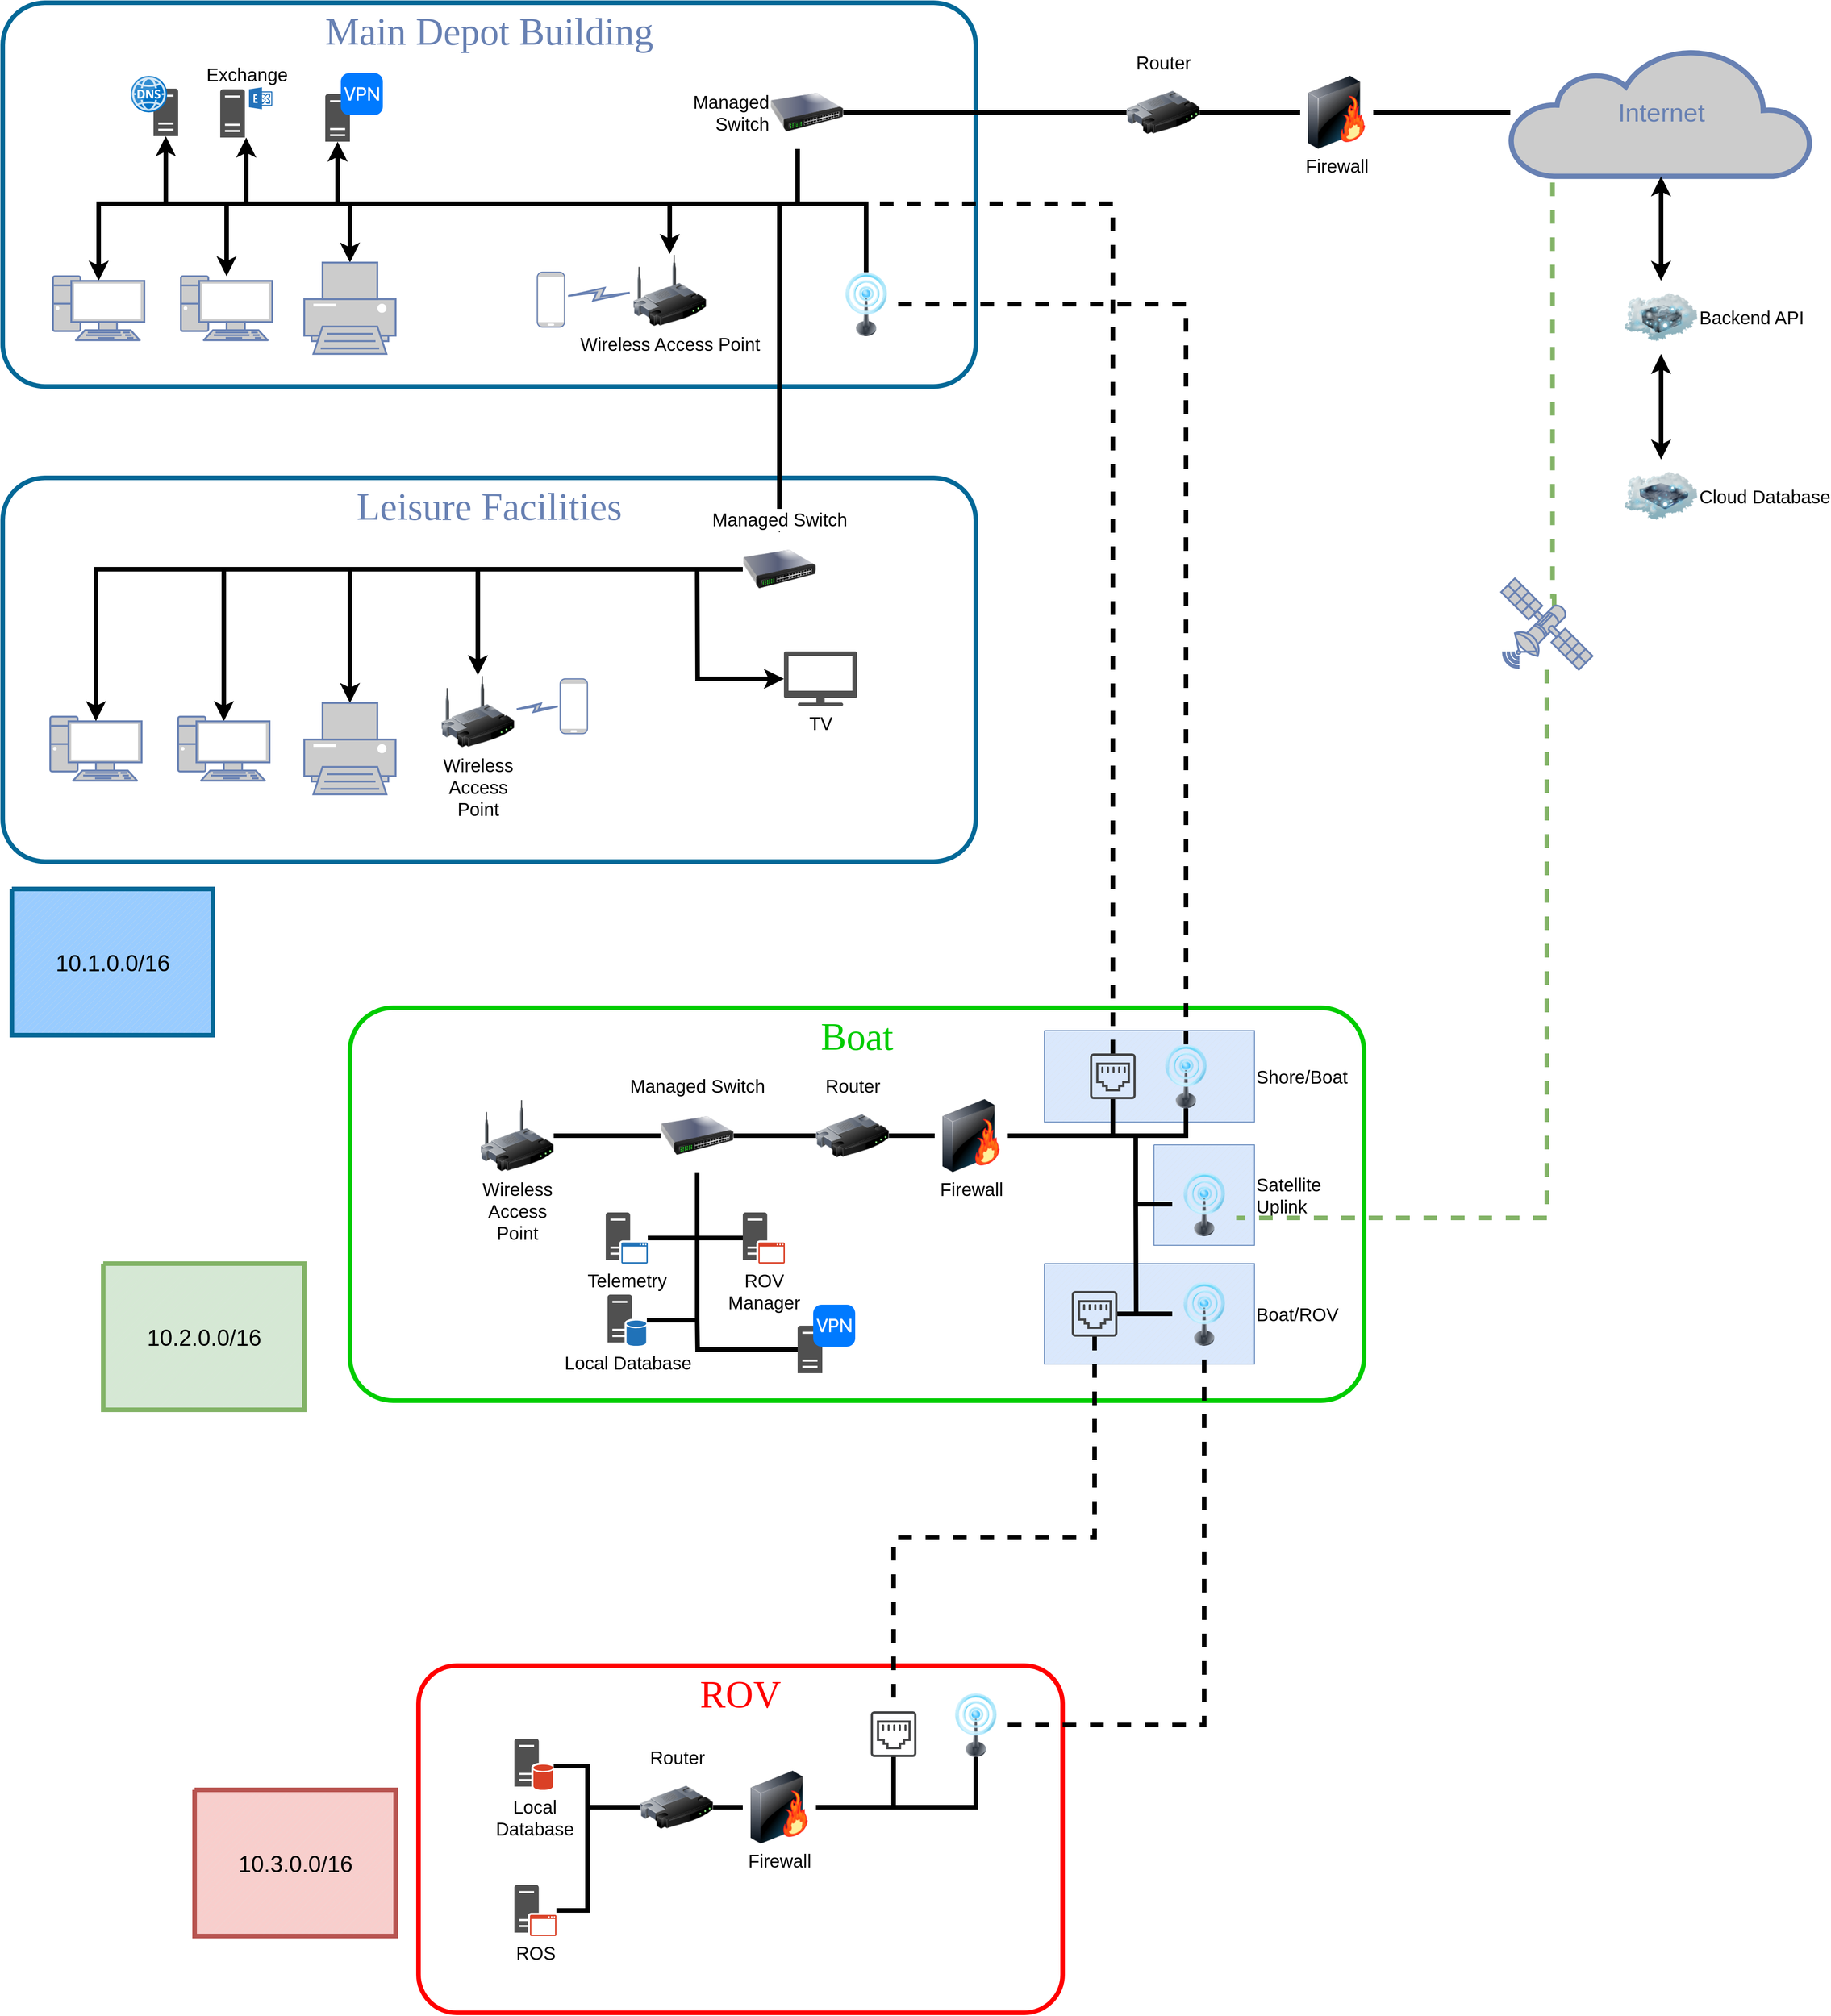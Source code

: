 <mxfile version="13.7.9" type="device"><diagram name="Page-1" id="bfe91b75-5d2c-26a0-9c1d-138518896778"><mxGraphModel dx="2526" dy="2168" grid="1" gridSize="10" guides="1" tooltips="1" connect="1" arrows="1" fold="1" page="1" pageScale="1" pageWidth="1100" pageHeight="850" background="#ffffff" math="0" shadow="0"><root><mxCell id="0"/><mxCell id="1" parent="0"/><mxCell id="fTc4LNqyEXs3I6kkygkH-61" value="&lt;div style=&quot;font-size: 20px;&quot;&gt;Satellite &lt;br style=&quot;font-size: 20px;&quot;&gt;&lt;/div&gt;&lt;div style=&quot;font-size: 20px;&quot;&gt;Uplink&lt;/div&gt;" style="verticalLabelPosition=middle;verticalAlign=middle;html=1;shape=mxgraph.basic.patternFillRect;fillStyle=diag;step=5;fillStrokeWidth=0.2;fillStrokeColor=#dddddd;labelBackgroundColor=none;fillColor=#dae8fc;strokeColor=#6c8ebf;labelPosition=right;align=left;fontSize=20;" parent="1" vertex="1"><mxGeometry x="1330" y="1400" width="110" height="110" as="geometry"/></mxCell><mxCell id="fTc4LNqyEXs3I6kkygkH-63" value="Boat/ROV" style="verticalLabelPosition=middle;verticalAlign=middle;html=1;shape=mxgraph.basic.patternFillRect;fillStyle=diag;step=5;fillStrokeWidth=0.2;fillStrokeColor=#dddddd;labelBackgroundColor=none;fillColor=#dae8fc;strokeColor=#6c8ebf;labelPosition=right;align=left;fontSize=20;" parent="1" vertex="1"><mxGeometry x="1210" y="1530" width="230" height="110" as="geometry"/></mxCell><mxCell id="fTc4LNqyEXs3I6kkygkH-59" value="Shore/Boat" style="verticalLabelPosition=middle;verticalAlign=middle;html=1;shape=mxgraph.basic.patternFillRect;fillStyle=diag;step=5;fillStrokeWidth=0.2;fillStrokeColor=#dddddd;fillColor=#dae8fc;strokeColor=#6c8ebf;labelPosition=right;align=left;fontSize=20;" parent="1" vertex="1"><mxGeometry x="1210" y="1275" width="230" height="100" as="geometry"/></mxCell><mxCell id="7c3789c024ecab99-82" value="Leisure Facilities" style="rounded=1;whiteSpace=wrap;html=1;shadow=0;comic=0;strokeColor=#036897;strokeWidth=5;fillColor=none;fontFamily=Verdana;fontSize=42;fontColor=#6881B3;align=center;arcSize=11;verticalAlign=top;" parent="1" vertex="1"><mxGeometry x="70" y="670" width="1065" height="420" as="geometry"/></mxCell><mxCell id="7c3789c024ecab99-81" value="Main Depot Building" style="rounded=1;whiteSpace=wrap;html=1;shadow=0;comic=0;strokeColor=#036897;strokeWidth=5;fillColor=none;fontFamily=Verdana;fontSize=42;fontColor=#6881B3;align=center;arcSize=11;verticalAlign=top;" parent="1" vertex="1"><mxGeometry x="70" y="150" width="1065" height="420" as="geometry"/></mxCell><mxCell id="7c3789c024ecab99-78" value="&lt;div style=&quot;font-size: 42px;&quot;&gt;Boat&lt;/div&gt;" style="rounded=1;whiteSpace=wrap;html=1;shadow=0;comic=0;strokeWidth=5;fillColor=none;fontFamily=Verdana;fontSize=42;align=center;arcSize=11;verticalAlign=top;strokeColor=#00CC00;fontColor=#00CC00;" parent="1" vertex="1"><mxGeometry x="450" y="1250" width="1110" height="430" as="geometry"/></mxCell><mxCell id="7c3789c024ecab99-52" style="edgeStyle=none;html=1;labelBackgroundColor=none;endArrow=none;endFill=0;strokeWidth=5;fontFamily=Verdana;fontSize=15;fontColor=#036897;entryX=0;entryY=0.5;entryDx=0;entryDy=0;exitX=1;exitY=0.5;exitDx=0;exitDy=0;" parent="1" source="8N6e3qmxS6AnXy7Mqe9B-5" target="8N6e3qmxS6AnXy7Mqe9B-2" edge="1"><mxGeometry relative="1" as="geometry"><mxPoint x="1480" y="271.41" as="targetPoint"/><mxPoint x="1390" y="270.94" as="sourcePoint"/></mxGeometry></mxCell><mxCell id="fTc4LNqyEXs3I6kkygkH-1" style="edgeStyle=orthogonalEdgeStyle;rounded=0;orthogonalLoop=1;jettySize=auto;html=1;exitX=0.5;exitY=0.07;exitDx=0;exitDy=0;exitPerimeter=0;startArrow=classic;startFill=1;endArrow=none;endFill=0;strokeWidth=5;" parent="1" source="7c3789c024ecab99-34" target="8N6e3qmxS6AnXy7Mqe9B-10" edge="1"><mxGeometry relative="1" as="geometry"><Array as="points"><mxPoint x="175" y="370"/><mxPoint x="940" y="370"/></Array></mxGeometry></mxCell><mxCell id="7c3789c024ecab99-34" value="" style="fontColor=#0066CC;verticalAlign=top;verticalLabelPosition=bottom;labelPosition=center;align=center;html=1;fillColor=#CCCCCC;strokeColor=#6881B3;gradientColor=none;gradientDirection=north;strokeWidth=2;shape=mxgraph.networks.pc;rounded=0;shadow=0;comic=0;" parent="1" vertex="1"><mxGeometry x="125.0" y="449.412" width="100" height="70" as="geometry"/></mxCell><mxCell id="fTc4LNqyEXs3I6kkygkH-2" style="edgeStyle=orthogonalEdgeStyle;rounded=0;orthogonalLoop=1;jettySize=auto;html=1;startArrow=classic;startFill=1;endArrow=none;endFill=0;strokeWidth=5;" parent="1" source="7c3789c024ecab99-35" edge="1"><mxGeometry relative="1" as="geometry"><mxPoint x="315" y="370" as="targetPoint"/></mxGeometry></mxCell><mxCell id="7c3789c024ecab99-35" value="" style="fontColor=#0066CC;verticalAlign=top;verticalLabelPosition=bottom;labelPosition=center;align=center;html=1;fillColor=#CCCCCC;strokeColor=#6881B3;gradientColor=none;gradientDirection=north;strokeWidth=2;shape=mxgraph.networks.pc;rounded=0;shadow=0;comic=0;" parent="1" vertex="1"><mxGeometry x="265.0" y="449.412" width="100" height="70" as="geometry"/></mxCell><mxCell id="fTc4LNqyEXs3I6kkygkH-3" style="edgeStyle=orthogonalEdgeStyle;rounded=0;orthogonalLoop=1;jettySize=auto;html=1;exitX=0.5;exitY=0;exitDx=0;exitDy=0;exitPerimeter=0;startArrow=classic;startFill=1;endArrow=none;endFill=0;strokeWidth=5;" parent="1" source="7c3789c024ecab99-43" edge="1"><mxGeometry relative="1" as="geometry"><mxPoint x="450" y="370" as="targetPoint"/></mxGeometry></mxCell><mxCell id="7c3789c024ecab99-43" value="" style="fontColor=#0066CC;verticalAlign=top;verticalLabelPosition=bottom;labelPosition=center;align=center;html=1;fillColor=#CCCCCC;strokeColor=#6881B3;gradientColor=none;gradientDirection=north;strokeWidth=2;shape=mxgraph.networks.printer;rounded=0;shadow=0;comic=0;" parent="1" vertex="1"><mxGeometry x="400.0" y="434.412" width="100" height="100" as="geometry"/></mxCell><mxCell id="7c3789c024ecab99-46" value="" style="fontColor=#0066CC;verticalAlign=top;verticalLabelPosition=bottom;labelPosition=center;align=center;html=1;fillColor=#CCCCCC;strokeColor=#6881B3;gradientColor=none;gradientDirection=north;strokeWidth=2;shape=mxgraph.networks.mobile;rounded=0;shadow=0;comic=0;" parent="1" vertex="1"><mxGeometry x="655" y="445" width="30" height="60" as="geometry"/></mxCell><mxCell id="fTc4LNqyEXs3I6kkygkH-81" value="" style="edgeStyle=orthogonalEdgeStyle;rounded=0;orthogonalLoop=1;jettySize=auto;html=1;startArrow=none;startFill=0;endArrow=none;endFill=0;strokeWidth=5;fontSize=20;fontColor=#00CC00;" parent="1" source="7c3789c024ecab99-53" edge="1"><mxGeometry relative="1" as="geometry"><mxPoint x="1640" y="270" as="targetPoint"/></mxGeometry></mxCell><mxCell id="7c3789c024ecab99-53" value="Internet" style="html=1;fillColor=#CCCCCC;strokeColor=#6881B3;gradientColor=none;gradientDirection=north;strokeWidth=2;shape=mxgraph.networks.cloud;fontColor=#6881B3;rounded=0;shadow=0;comic=0;align=center;fontSize=28;" parent="1" vertex="1"><mxGeometry x="1720" y="200.0" width="330" height="140" as="geometry"/></mxCell><mxCell id="7c3789c024ecab99-56" style="edgeStyle=none;html=1;labelBackgroundColor=none;endArrow=none;endFill=0;strokeWidth=5;fontFamily=Verdana;fontSize=28;fontColor=#6881B3;exitX=1;exitY=0.5;exitDx=0;exitDy=0;" parent="1" source="8N6e3qmxS6AnXy7Mqe9B-2" target="7c3789c024ecab99-53" edge="1"><mxGeometry relative="1" as="geometry"><mxPoint x="1580" y="271.41" as="sourcePoint"/></mxGeometry></mxCell><mxCell id="7c3789c024ecab99-61" value="" style="fontColor=#0066CC;verticalAlign=top;verticalLabelPosition=bottom;labelPosition=center;align=center;html=1;fillColor=#CCCCCC;strokeColor=#6881B3;gradientColor=none;gradientDirection=north;strokeWidth=2;shape=mxgraph.networks.pc;rounded=0;shadow=0;comic=0;" parent="1" vertex="1"><mxGeometry x="122.0" y="931.412" width="100" height="70" as="geometry"/></mxCell><mxCell id="fTc4LNqyEXs3I6kkygkH-11" style="edgeStyle=orthogonalEdgeStyle;rounded=0;orthogonalLoop=1;jettySize=auto;html=1;exitX=0.5;exitY=0.07;exitDx=0;exitDy=0;exitPerimeter=0;startArrow=classic;startFill=1;endArrow=none;endFill=0;strokeWidth=5;" parent="1" source="7c3789c024ecab99-62" edge="1"><mxGeometry relative="1" as="geometry"><mxPoint x="312" y="770" as="targetPoint"/></mxGeometry></mxCell><mxCell id="7c3789c024ecab99-62" value="" style="fontColor=#0066CC;verticalAlign=top;verticalLabelPosition=bottom;labelPosition=center;align=center;html=1;fillColor=#CCCCCC;strokeColor=#6881B3;gradientColor=none;gradientDirection=north;strokeWidth=2;shape=mxgraph.networks.pc;rounded=0;shadow=0;comic=0;" parent="1" vertex="1"><mxGeometry x="262.0" y="931.412" width="100" height="70" as="geometry"/></mxCell><mxCell id="fTc4LNqyEXs3I6kkygkH-12" style="edgeStyle=orthogonalEdgeStyle;rounded=0;orthogonalLoop=1;jettySize=auto;html=1;exitX=0.5;exitY=0;exitDx=0;exitDy=0;exitPerimeter=0;startArrow=classic;startFill=1;endArrow=none;endFill=0;strokeWidth=5;" parent="1" source="7c3789c024ecab99-66" edge="1"><mxGeometry relative="1" as="geometry"><mxPoint x="450" y="770" as="targetPoint"/></mxGeometry></mxCell><mxCell id="7c3789c024ecab99-66" value="" style="fontColor=#0066CC;verticalAlign=top;verticalLabelPosition=bottom;labelPosition=center;align=center;html=1;fillColor=#CCCCCC;strokeColor=#6881B3;gradientColor=none;gradientDirection=north;strokeWidth=2;shape=mxgraph.networks.printer;rounded=0;shadow=0;comic=0;" parent="1" vertex="1"><mxGeometry x="400.0" y="916.412" width="100" height="100" as="geometry"/></mxCell><mxCell id="7c3789c024ecab99-74" value="" style="fontColor=#0066CC;verticalAlign=top;verticalLabelPosition=bottom;labelPosition=center;align=center;html=1;fillColor=#CCCCCC;strokeColor=#6881B3;gradientColor=none;gradientDirection=north;strokeWidth=2;shape=mxgraph.networks.mobile;rounded=0;shadow=0;comic=0;" parent="1" vertex="1"><mxGeometry x="680" y="890" width="30" height="60" as="geometry"/></mxCell><mxCell id="8N6e3qmxS6AnXy7Mqe9B-1" value="ROV" style="rounded=1;whiteSpace=wrap;html=1;shadow=0;comic=0;strokeWidth=5;fontFamily=Verdana;fontSize=42;align=center;arcSize=11;verticalAlign=top;fillColor=none;strokeColor=#FF0000;fontColor=#FF0000;" parent="1" vertex="1"><mxGeometry x="525" y="1970" width="705" height="380" as="geometry"/></mxCell><mxCell id="8N6e3qmxS6AnXy7Mqe9B-2" value="Firewall" style="image;html=1;image=img/lib/clip_art/networking/Firewall-page1_128x128.png;rounded=0;shadow=0;comic=0;strokeColor=#6881B3;strokeWidth=2;fillColor=#CCCCCC;fontSize=20;" parent="1" vertex="1"><mxGeometry x="1490" y="230" width="80" height="80" as="geometry"/></mxCell><mxCell id="8N6e3qmxS6AnXy7Mqe9B-5" value="Router" style="image;html=1;image=img/lib/clip_art/networking/Router_128x128.png;rounded=0;shadow=0;comic=0;strokeColor=#6881B3;strokeWidth=2;fillColor=#CCCCCC;labelPosition=center;verticalLabelPosition=top;align=center;verticalAlign=bottom;fontSize=20;" parent="1" vertex="1"><mxGeometry x="1300" y="230" width="80" height="80" as="geometry"/></mxCell><mxCell id="8N6e3qmxS6AnXy7Mqe9B-9" style="edgeStyle=orthogonalEdgeStyle;rounded=0;orthogonalLoop=1;jettySize=auto;html=1;entryX=0.5;entryY=1;entryDx=0;entryDy=0;fontColor=#0066CC;startArrow=classic;startFill=1;strokeWidth=5;" parent="1" source="8N6e3qmxS6AnXy7Mqe9B-6" target="8N6e3qmxS6AnXy7Mqe9B-7" edge="1"><mxGeometry relative="1" as="geometry"/></mxCell><mxCell id="8N6e3qmxS6AnXy7Mqe9B-6" value="Cloud Database" style="image;html=1;image=img/lib/clip_art/networking/Cloud_Storage_128x128.png;rounded=0;shadow=0;comic=0;strokeColor=#6881B3;strokeWidth=2;fillColor=#CCCCCC;labelPosition=right;verticalLabelPosition=middle;align=left;verticalAlign=middle;fontSize=20;" parent="1" vertex="1"><mxGeometry x="1845" y="650" width="80" height="80" as="geometry"/></mxCell><mxCell id="8N6e3qmxS6AnXy7Mqe9B-8" style="edgeStyle=orthogonalEdgeStyle;rounded=0;orthogonalLoop=1;jettySize=auto;html=1;entryX=0.5;entryY=1;entryDx=0;entryDy=0;entryPerimeter=0;fontColor=#0066CC;startArrow=classic;startFill=1;strokeWidth=5;" parent="1" source="8N6e3qmxS6AnXy7Mqe9B-7" target="7c3789c024ecab99-53" edge="1"><mxGeometry relative="1" as="geometry"/></mxCell><mxCell id="8N6e3qmxS6AnXy7Mqe9B-7" value="Backend API" style="image;html=1;image=img/lib/clip_art/networking/Cloud_Server_128x128.png;rounded=0;shadow=0;comic=0;strokeColor=#6881B3;strokeWidth=2;fillColor=#CCCCCC;labelPosition=right;verticalLabelPosition=middle;align=left;verticalAlign=middle;fontSize=20;" parent="1" vertex="1"><mxGeometry x="1845" y="454.41" width="80" height="80" as="geometry"/></mxCell><mxCell id="8N6e3qmxS6AnXy7Mqe9B-11" style="edgeStyle=orthogonalEdgeStyle;rounded=0;orthogonalLoop=1;jettySize=auto;html=1;exitX=1;exitY=0.5;exitDx=0;exitDy=0;entryX=0;entryY=0.5;entryDx=0;entryDy=0;fontColor=#0066CC;endArrow=none;endFill=0;strokeWidth=5;" parent="1" source="8N6e3qmxS6AnXy7Mqe9B-10" target="8N6e3qmxS6AnXy7Mqe9B-5" edge="1"><mxGeometry relative="1" as="geometry"/></mxCell><mxCell id="8N6e3qmxS6AnXy7Mqe9B-10" value="&lt;div&gt;Managed &lt;br&gt;&lt;/div&gt;&lt;div&gt;Switch&lt;/div&gt;" style="image;html=1;image=img/lib/clip_art/networking/Switch_128x128.png;rounded=0;shadow=0;comic=0;strokeColor=#6881B3;strokeWidth=2;fillColor=#CCCCCC;labelPosition=left;verticalLabelPosition=middle;align=right;verticalAlign=middle;fontSize=20;" parent="1" vertex="1"><mxGeometry x="910" y="230" width="80" height="80" as="geometry"/></mxCell><mxCell id="fTc4LNqyEXs3I6kkygkH-6" style="edgeStyle=orthogonalEdgeStyle;rounded=0;orthogonalLoop=1;jettySize=auto;html=1;exitX=0.5;exitY=0;exitDx=0;exitDy=0;startArrow=classic;startFill=1;endArrow=none;endFill=0;strokeWidth=5;" parent="1" source="fTc4LNqyEXs3I6kkygkH-5" edge="1"><mxGeometry relative="1" as="geometry"><mxPoint x="570" y="370" as="targetPoint"/><Array as="points"><mxPoint x="800" y="370"/></Array></mxGeometry></mxCell><mxCell id="fTc4LNqyEXs3I6kkygkH-5" value="Wireless Access Point" style="image;html=1;image=img/lib/clip_art/networking/Wireless_Router_128x128.png;fontSize=20;" parent="1" vertex="1"><mxGeometry x="760" y="425" width="80" height="80" as="geometry"/></mxCell><mxCell id="fTc4LNqyEXs3I6kkygkH-8" style="edgeStyle=orthogonalEdgeStyle;rounded=0;orthogonalLoop=1;jettySize=auto;html=1;exitX=0.5;exitY=0;exitDx=0;exitDy=0;startArrow=classic;startFill=1;endArrow=none;endFill=0;strokeWidth=5;" parent="1" source="fTc4LNqyEXs3I6kkygkH-7" edge="1"><mxGeometry relative="1" as="geometry"><mxPoint x="800" y="370" as="targetPoint"/><Array as="points"><mxPoint x="920" y="370"/></Array></mxGeometry></mxCell><mxCell id="fTc4LNqyEXs3I6kkygkH-10" style="edgeStyle=orthogonalEdgeStyle;rounded=0;orthogonalLoop=1;jettySize=auto;html=1;exitX=0;exitY=0.5;exitDx=0;exitDy=0;entryX=0.5;entryY=0.07;entryDx=0;entryDy=0;entryPerimeter=0;startArrow=none;startFill=0;endArrow=classic;endFill=1;strokeWidth=5;" parent="1" source="fTc4LNqyEXs3I6kkygkH-7" target="7c3789c024ecab99-61" edge="1"><mxGeometry relative="1" as="geometry"/></mxCell><mxCell id="fTc4LNqyEXs3I6kkygkH-7" value="Managed Switch" style="image;html=1;image=img/lib/clip_art/networking/Switch_128x128.png;rounded=0;shadow=0;comic=0;strokeColor=#6881B3;strokeWidth=2;fillColor=#CCCCCC;labelPosition=center;verticalLabelPosition=top;align=center;verticalAlign=bottom;fontSize=20;" parent="1" vertex="1"><mxGeometry x="880" y="730" width="80" height="80" as="geometry"/></mxCell><mxCell id="fTc4LNqyEXs3I6kkygkH-13" style="edgeStyle=orthogonalEdgeStyle;rounded=0;orthogonalLoop=1;jettySize=auto;html=1;exitX=0.5;exitY=0;exitDx=0;exitDy=0;startArrow=classic;startFill=1;endArrow=none;endFill=0;strokeWidth=5;" parent="1" source="fTc4LNqyEXs3I6kkygkH-9" edge="1"><mxGeometry relative="1" as="geometry"><mxPoint x="590" y="770" as="targetPoint"/></mxGeometry></mxCell><mxCell id="fTc4LNqyEXs3I6kkygkH-9" value="&lt;div&gt;Wireless &lt;br&gt;&lt;/div&gt;&lt;div&gt;Access &lt;br&gt;&lt;/div&gt;&lt;div&gt;Point&lt;/div&gt;" style="image;html=1;image=img/lib/clip_art/networking/Wireless_Router_128x128.png;fontSize=20;" parent="1" vertex="1"><mxGeometry x="550" y="886" width="80" height="80" as="geometry"/></mxCell><mxCell id="fTc4LNqyEXs3I6kkygkH-15" style="edgeStyle=orthogonalEdgeStyle;rounded=0;orthogonalLoop=1;jettySize=auto;html=1;startArrow=classic;startFill=1;endArrow=none;endFill=0;strokeWidth=5;" parent="1" source="fTc4LNqyEXs3I6kkygkH-14" edge="1"><mxGeometry relative="1" as="geometry"><mxPoint x="830" y="770" as="targetPoint"/></mxGeometry></mxCell><mxCell id="fTc4LNqyEXs3I6kkygkH-14" value="&lt;font style=&quot;font-size: 20px&quot;&gt;TV&lt;/font&gt;" style="pointerEvents=1;shadow=0;dashed=0;html=1;strokeColor=none;fillColor=#505050;labelPosition=center;verticalLabelPosition=bottom;verticalAlign=top;outlineConnect=0;align=center;shape=mxgraph.office.devices.tv;" parent="1" vertex="1"><mxGeometry x="925" y="860" width="80" height="60" as="geometry"/></mxCell><mxCell id="fTc4LNqyEXs3I6kkygkH-17" value="" style="html=1;fillColor=#CCCCCC;strokeColor=#6881B3;gradientColor=none;gradientDirection=north;strokeWidth=2;shape=mxgraph.networks.comm_link_edge;html=1;labelBackgroundColor=none;endArrow=none;endFill=0;fontFamily=Verdana;fontSize=20;exitX=0;exitY=0.5;exitDx=0;exitDy=0;exitPerimeter=0;" parent="1" source="7c3789c024ecab99-74" target="fTc4LNqyEXs3I6kkygkH-9" edge="1"><mxGeometry width="100" height="100" relative="1" as="geometry"><mxPoint x="930" y="1136.41" as="sourcePoint"/><mxPoint x="630" y="1070.41" as="targetPoint"/></mxGeometry></mxCell><mxCell id="fTc4LNqyEXs3I6kkygkH-18" value="" style="html=1;fillColor=#CCCCCC;strokeColor=#6881B3;gradientColor=none;gradientDirection=north;strokeWidth=2;shape=mxgraph.networks.comm_link_edge;html=1;labelBackgroundColor=none;endArrow=none;endFill=0;fontFamily=Verdana;fontSize=20;entryX=1;entryY=0.436;entryDx=0;entryDy=0;entryPerimeter=0;" parent="1" source="fTc4LNqyEXs3I6kkygkH-5" target="7c3789c024ecab99-46" edge="1"><mxGeometry width="100" height="100" relative="1" as="geometry"><mxPoint x="735" y="449.41" as="sourcePoint"/><mxPoint x="685" y="482.743" as="targetPoint"/></mxGeometry></mxCell><mxCell id="fTc4LNqyEXs3I6kkygkH-23" style="edgeStyle=orthogonalEdgeStyle;rounded=0;orthogonalLoop=1;jettySize=auto;html=1;startArrow=classic;startFill=1;endArrow=none;endFill=0;strokeWidth=5;" parent="1" source="fTc4LNqyEXs3I6kkygkH-21" edge="1"><mxGeometry relative="1" as="geometry"><mxPoint x="336.5" y="370" as="targetPoint"/></mxGeometry></mxCell><mxCell id="fTc4LNqyEXs3I6kkygkH-21" value="Exchange" style="pointerEvents=1;shadow=0;dashed=0;html=1;strokeColor=none;fillColor=#505050;labelPosition=center;verticalLabelPosition=top;verticalAlign=bottom;outlineConnect=0;align=center;shape=mxgraph.office.servers.exchange_server;fontSize=20;" parent="1" vertex="1"><mxGeometry x="308" y="242.5" width="57" height="55" as="geometry"/></mxCell><mxCell id="fTc4LNqyEXs3I6kkygkH-25" style="edgeStyle=orthogonalEdgeStyle;rounded=0;orthogonalLoop=1;jettySize=auto;html=1;startArrow=classic;startFill=1;endArrow=none;endFill=0;strokeWidth=5;" parent="1" source="fTc4LNqyEXs3I6kkygkH-24" edge="1"><mxGeometry relative="1" as="geometry"><mxPoint x="248.5" y="370" as="targetPoint"/></mxGeometry></mxCell><mxCell id="fTc4LNqyEXs3I6kkygkH-26" style="edgeStyle=none;html=1;labelBackgroundColor=none;endArrow=none;endFill=0;strokeWidth=5;fontFamily=Verdana;fontSize=15;fontColor=#036897;entryX=0;entryY=0.5;entryDx=0;entryDy=0;exitX=1;exitY=0.5;exitDx=0;exitDy=0;" parent="1" source="fTc4LNqyEXs3I6kkygkH-28" target="fTc4LNqyEXs3I6kkygkH-27" edge="1"><mxGeometry relative="1" as="geometry"><mxPoint x="1060" y="1391.41" as="targetPoint"/><mxPoint x="970" y="1390.94" as="sourcePoint"/></mxGeometry></mxCell><mxCell id="fTc4LNqyEXs3I6kkygkH-31" style="edgeStyle=orthogonalEdgeStyle;rounded=0;orthogonalLoop=1;jettySize=auto;html=1;startArrow=none;startFill=0;endArrow=none;endFill=0;strokeWidth=5;" parent="1" source="fTc4LNqyEXs3I6kkygkH-27" target="fTc4LNqyEXs3I6kkygkH-29" edge="1"><mxGeometry relative="1" as="geometry"><Array as="points"><mxPoint x="1285" y="1390"/></Array></mxGeometry></mxCell><mxCell id="fTc4LNqyEXs3I6kkygkH-27" value="Firewall" style="image;html=1;image=img/lib/clip_art/networking/Firewall-page1_128x128.png;rounded=0;shadow=0;comic=0;strokeColor=#6881B3;strokeWidth=2;fillColor=#CCCCCC;fontSize=20;" parent="1" vertex="1"><mxGeometry x="1090" y="1350" width="80" height="80" as="geometry"/></mxCell><mxCell id="fTc4LNqyEXs3I6kkygkH-28" value="Router" style="image;html=1;image=img/lib/clip_art/networking/Router_128x128.png;rounded=0;shadow=0;comic=0;strokeColor=#6881B3;strokeWidth=2;fillColor=#CCCCCC;labelPosition=center;verticalLabelPosition=top;align=center;verticalAlign=bottom;fontSize=20;" parent="1" vertex="1"><mxGeometry x="960" y="1350" width="80" height="80" as="geometry"/></mxCell><mxCell id="fTc4LNqyEXs3I6kkygkH-33" style="edgeStyle=orthogonalEdgeStyle;rounded=0;orthogonalLoop=1;jettySize=auto;html=1;startArrow=none;startFill=0;endArrow=none;endFill=0;strokeWidth=5;dashed=1;" parent="1" source="fTc4LNqyEXs3I6kkygkH-29" edge="1"><mxGeometry relative="1" as="geometry"><mxPoint x="920" y="370" as="targetPoint"/><Array as="points"><mxPoint x="1285" y="370"/></Array></mxGeometry></mxCell><mxCell id="fTc4LNqyEXs3I6kkygkH-32" style="edgeStyle=orthogonalEdgeStyle;rounded=0;orthogonalLoop=1;jettySize=auto;html=1;exitX=0.5;exitY=1;exitDx=0;exitDy=0;startArrow=none;startFill=0;endArrow=none;endFill=0;strokeWidth=5;" parent="1" source="fTc4LNqyEXs3I6kkygkH-30" edge="1"><mxGeometry relative="1" as="geometry"><mxPoint x="1200" y="1390" as="targetPoint"/><Array as="points"><mxPoint x="1365" y="1390"/></Array></mxGeometry></mxCell><mxCell id="fTc4LNqyEXs3I6kkygkH-30" value="" style="image;html=1;image=img/lib/clip_art/telecommunication/Signal_tower_on_128x128.png" parent="1" vertex="1"><mxGeometry x="1330" y="1290" width="70" height="70" as="geometry"/></mxCell><mxCell id="fTc4LNqyEXs3I6kkygkH-35" style="edgeStyle=orthogonalEdgeStyle;rounded=0;orthogonalLoop=1;jettySize=auto;html=1;startArrow=none;startFill=0;endArrow=none;endFill=0;strokeWidth=5;" parent="1" source="fTc4LNqyEXs3I6kkygkH-34" edge="1"><mxGeometry relative="1" as="geometry"><mxPoint x="920" y="370" as="targetPoint"/><Array as="points"><mxPoint x="1015" y="370"/></Array></mxGeometry></mxCell><mxCell id="fTc4LNqyEXs3I6kkygkH-56" style="edgeStyle=orthogonalEdgeStyle;rounded=0;orthogonalLoop=1;jettySize=auto;html=1;exitX=1;exitY=0.5;exitDx=0;exitDy=0;entryX=0.5;entryY=0;entryDx=0;entryDy=0;dashed=1;startArrow=none;startFill=0;endArrow=none;endFill=0;strokeWidth=5;" parent="1" source="fTc4LNqyEXs3I6kkygkH-34" target="fTc4LNqyEXs3I6kkygkH-30" edge="1"><mxGeometry relative="1" as="geometry"/></mxCell><mxCell id="fTc4LNqyEXs3I6kkygkH-34" value="" style="image;html=1;image=img/lib/clip_art/telecommunication/Signal_tower_on_128x128.png" parent="1" vertex="1"><mxGeometry x="980" y="445" width="70" height="70" as="geometry"/></mxCell><mxCell id="fTc4LNqyEXs3I6kkygkH-38" style="edgeStyle=orthogonalEdgeStyle;rounded=0;orthogonalLoop=1;jettySize=auto;html=1;exitX=0.58;exitY=0.3;exitDx=0;exitDy=0;exitPerimeter=0;entryX=0.14;entryY=1;entryDx=0;entryDy=0;entryPerimeter=0;startArrow=none;startFill=0;endArrow=none;endFill=0;strokeWidth=5;dashed=1;fillColor=#d5e8d4;strokeColor=#82b366;" parent="1" source="fTc4LNqyEXs3I6kkygkH-36" target="7c3789c024ecab99-53" edge="1"><mxGeometry relative="1" as="geometry"><Array as="points"><mxPoint x="1766" y="800"/></Array></mxGeometry></mxCell><mxCell id="fTc4LNqyEXs3I6kkygkH-39" style="edgeStyle=orthogonalEdgeStyle;rounded=0;orthogonalLoop=1;jettySize=auto;html=1;startArrow=none;startFill=0;endArrow=none;endFill=0;strokeWidth=5;dashed=1;fillColor=#d5e8d4;strokeColor=#82b366;" parent="1" source="fTc4LNqyEXs3I6kkygkH-36" target="fTc4LNqyEXs3I6kkygkH-54" edge="1"><mxGeometry relative="1" as="geometry"><Array as="points"><mxPoint x="1760" y="1480"/></Array></mxGeometry></mxCell><mxCell id="fTc4LNqyEXs3I6kkygkH-36" value="" style="fontColor=#0066CC;verticalAlign=top;verticalLabelPosition=bottom;labelPosition=center;align=center;html=1;outlineConnect=0;fillColor=#CCCCCC;strokeColor=#6881B3;gradientColor=none;gradientDirection=north;strokeWidth=2;shape=mxgraph.networks.satellite;" parent="1" vertex="1"><mxGeometry x="1710" y="780" width="100" height="100" as="geometry"/></mxCell><mxCell id="fTc4LNqyEXs3I6kkygkH-46" style="edgeStyle=orthogonalEdgeStyle;rounded=0;orthogonalLoop=1;jettySize=auto;html=1;entryX=0;entryY=0.5;entryDx=0;entryDy=0;startArrow=none;startFill=0;endArrow=none;endFill=0;strokeWidth=5;" parent="1" source="fTc4LNqyEXs3I6kkygkH-41" target="fTc4LNqyEXs3I6kkygkH-42" edge="1"><mxGeometry relative="1" as="geometry"/></mxCell><mxCell id="fTc4LNqyEXs3I6kkygkH-50" style="edgeStyle=orthogonalEdgeStyle;rounded=0;orthogonalLoop=1;jettySize=auto;html=1;exitX=0;exitY=0.5;exitDx=0;exitDy=0;startArrow=none;startFill=0;endArrow=none;endFill=0;strokeWidth=5;" parent="1" source="fTc4LNqyEXs3I6kkygkH-41" target="fTc4LNqyEXs3I6kkygkH-43" edge="1"><mxGeometry relative="1" as="geometry"><Array as="points"><mxPoint x="710" y="2125"/><mxPoint x="710" y="2238"/></Array></mxGeometry></mxCell><mxCell id="fTc4LNqyEXs3I6kkygkH-41" value="Router" style="image;html=1;image=img/lib/clip_art/networking/Router_128x128.png;rounded=0;shadow=0;comic=0;strokeColor=#6881B3;strokeWidth=2;fillColor=#CCCCCC;labelPosition=center;verticalLabelPosition=top;align=center;verticalAlign=bottom;fontSize=20;" parent="1" vertex="1"><mxGeometry x="767.5" y="2085" width="80" height="80" as="geometry"/></mxCell><mxCell id="fTc4LNqyEXs3I6kkygkH-47" style="edgeStyle=orthogonalEdgeStyle;rounded=0;orthogonalLoop=1;jettySize=auto;html=1;exitX=1;exitY=0.5;exitDx=0;exitDy=0;startArrow=none;startFill=0;endArrow=none;endFill=0;strokeWidth=5;" parent="1" source="fTc4LNqyEXs3I6kkygkH-42" target="fTc4LNqyEXs3I6kkygkH-44" edge="1"><mxGeometry relative="1" as="geometry"/></mxCell><mxCell id="fTc4LNqyEXs3I6kkygkH-42" value="Firewall" style="image;html=1;image=img/lib/clip_art/networking/Firewall-page1_128x128.png;rounded=0;shadow=0;comic=0;strokeColor=#6881B3;strokeWidth=2;fillColor=#CCCCCC;fontSize=20;" parent="1" vertex="1"><mxGeometry x="880" y="2085" width="80" height="80" as="geometry"/></mxCell><mxCell id="fTc4LNqyEXs3I6kkygkH-43" value="ROS" style="pointerEvents=1;shadow=0;dashed=0;html=1;strokeColor=none;fillColor=#505050;labelPosition=center;verticalLabelPosition=bottom;verticalAlign=top;outlineConnect=0;align=center;shape=mxgraph.office.servers.application_server_orange;fontSize=20;" parent="1" vertex="1"><mxGeometry x="630" y="2210" width="46" height="56" as="geometry"/></mxCell><mxCell id="fTc4LNqyEXs3I6kkygkH-44" value="" style="pointerEvents=1;shadow=0;dashed=0;html=1;strokeColor=none;fillColor=#434445;aspect=fixed;labelPosition=center;verticalLabelPosition=bottom;verticalAlign=top;align=center;outlineConnect=0;shape=mxgraph.vvd.ethernet_port;" parent="1" vertex="1"><mxGeometry x="1020" y="2020" width="50" height="50" as="geometry"/></mxCell><mxCell id="fTc4LNqyEXs3I6kkygkH-49" style="edgeStyle=orthogonalEdgeStyle;rounded=0;orthogonalLoop=1;jettySize=auto;html=1;exitX=0.5;exitY=1;exitDx=0;exitDy=0;startArrow=none;startFill=0;endArrow=none;endFill=0;strokeWidth=5;" parent="1" source="fTc4LNqyEXs3I6kkygkH-45" target="fTc4LNqyEXs3I6kkygkH-42" edge="1"><mxGeometry relative="1" as="geometry"><Array as="points"><mxPoint x="1135" y="2125"/></Array></mxGeometry></mxCell><mxCell id="fTc4LNqyEXs3I6kkygkH-67" style="edgeStyle=orthogonalEdgeStyle;rounded=0;orthogonalLoop=1;jettySize=auto;html=1;entryX=0.5;entryY=1;entryDx=0;entryDy=0;startArrow=none;startFill=0;endArrow=none;endFill=0;strokeWidth=5;fontColor=#FFFFFF;dashed=1;" parent="1" source="fTc4LNqyEXs3I6kkygkH-45" target="fTc4LNqyEXs3I6kkygkH-55" edge="1"><mxGeometry relative="1" as="geometry"/></mxCell><mxCell id="fTc4LNqyEXs3I6kkygkH-45" value="" style="image;html=1;image=img/lib/clip_art/telecommunication/Signal_tower_on_128x128.png" parent="1" vertex="1"><mxGeometry x="1100" y="2000" width="70" height="70" as="geometry"/></mxCell><mxCell id="fTc4LNqyEXs3I6kkygkH-29" value="" style="pointerEvents=1;shadow=0;dashed=0;html=1;strokeColor=none;fillColor=#434445;aspect=fixed;labelPosition=center;verticalLabelPosition=bottom;verticalAlign=top;align=center;outlineConnect=0;shape=mxgraph.vvd.ethernet_port;" parent="1" vertex="1"><mxGeometry x="1260" y="1300" width="50" height="50" as="geometry"/></mxCell><mxCell id="fTc4LNqyEXs3I6kkygkH-57" style="edgeStyle=orthogonalEdgeStyle;rounded=0;orthogonalLoop=1;jettySize=auto;html=1;startArrow=none;startFill=0;endArrow=none;endFill=0;strokeWidth=5;" parent="1" source="fTc4LNqyEXs3I6kkygkH-54" edge="1"><mxGeometry relative="1" as="geometry"><mxPoint x="1170" y="1390" as="targetPoint"/><Array as="points"><mxPoint x="1310" y="1465"/><mxPoint x="1310" y="1390"/></Array></mxGeometry></mxCell><mxCell id="fTc4LNqyEXs3I6kkygkH-54" value="" style="image;html=1;image=img/lib/clip_art/telecommunication/Signal_tower_on_128x128.png" parent="1" vertex="1"><mxGeometry x="1350" y="1430" width="70" height="70" as="geometry"/></mxCell><mxCell id="fTc4LNqyEXs3I6kkygkH-58" style="edgeStyle=orthogonalEdgeStyle;rounded=0;orthogonalLoop=1;jettySize=auto;html=1;startArrow=none;startFill=0;endArrow=none;endFill=0;strokeWidth=5;" parent="1" source="fTc4LNqyEXs3I6kkygkH-55" edge="1"><mxGeometry relative="1" as="geometry"><mxPoint x="1310" y="1460" as="targetPoint"/></mxGeometry></mxCell><mxCell id="fTc4LNqyEXs3I6kkygkH-55" value="" style="image;html=1;image=img/lib/clip_art/telecommunication/Signal_tower_on_128x128.png" parent="1" vertex="1"><mxGeometry x="1350" y="1550" width="70" height="70" as="geometry"/></mxCell><mxCell id="fTc4LNqyEXs3I6kkygkH-65" style="edgeStyle=orthogonalEdgeStyle;rounded=0;orthogonalLoop=1;jettySize=auto;html=1;startArrow=none;startFill=0;endArrow=none;endFill=0;strokeWidth=5;fontColor=#FFFFFF;" parent="1" source="fTc4LNqyEXs3I6kkygkH-64" edge="1"><mxGeometry relative="1" as="geometry"><mxPoint x="1310" y="1585" as="targetPoint"/></mxGeometry></mxCell><mxCell id="fTc4LNqyEXs3I6kkygkH-66" style="edgeStyle=orthogonalEdgeStyle;rounded=0;orthogonalLoop=1;jettySize=auto;html=1;startArrow=none;startFill=0;endArrow=none;endFill=0;strokeWidth=5;fontColor=#FFFFFF;dashed=1;" parent="1" source="fTc4LNqyEXs3I6kkygkH-64" target="fTc4LNqyEXs3I6kkygkH-44" edge="1"><mxGeometry relative="1" as="geometry"><Array as="points"><mxPoint x="1265" y="1830"/><mxPoint x="1045" y="1830"/></Array></mxGeometry></mxCell><mxCell id="fTc4LNqyEXs3I6kkygkH-64" value="" style="pointerEvents=1;shadow=0;dashed=0;html=1;strokeColor=none;fillColor=#434445;aspect=fixed;labelPosition=center;verticalLabelPosition=bottom;verticalAlign=top;align=center;outlineConnect=0;shape=mxgraph.vvd.ethernet_port;" parent="1" vertex="1"><mxGeometry x="1240" y="1560" width="50" height="50" as="geometry"/></mxCell><mxCell id="fTc4LNqyEXs3I6kkygkH-69" style="edgeStyle=orthogonalEdgeStyle;rounded=0;orthogonalLoop=1;jettySize=auto;html=1;startArrow=none;startFill=0;endArrow=none;endFill=0;strokeWidth=5;fontColor=#FFFFFF;entryX=0;entryY=0.5;entryDx=0;entryDy=0;" parent="1" source="fTc4LNqyEXs3I6kkygkH-68" target="fTc4LNqyEXs3I6kkygkH-41" edge="1"><mxGeometry relative="1" as="geometry"><mxPoint x="731.5" y="2130" as="targetPoint"/><Array as="points"><mxPoint x="710" y="2080"/><mxPoint x="710" y="2125"/></Array></mxGeometry></mxCell><mxCell id="fTc4LNqyEXs3I6kkygkH-68" value="&lt;div&gt;Local &lt;br&gt;&lt;/div&gt;&lt;div&gt;Database&lt;/div&gt;" style="pointerEvents=1;shadow=0;dashed=0;html=1;strokeColor=none;fillColor=#505050;labelPosition=center;verticalLabelPosition=bottom;verticalAlign=top;outlineConnect=0;align=center;shape=mxgraph.office.servers.database_server_orange;labelBackgroundColor=none;fontSize=20;" parent="1" vertex="1"><mxGeometry x="630" y="2050" width="43" height="56" as="geometry"/></mxCell><mxCell id="fTc4LNqyEXs3I6kkygkH-72" style="edgeStyle=orthogonalEdgeStyle;rounded=0;orthogonalLoop=1;jettySize=auto;html=1;entryX=0;entryY=0.5;entryDx=0;entryDy=0;startArrow=none;startFill=0;endArrow=none;endFill=0;strokeWidth=5;fontColor=#000000;" parent="1" source="fTc4LNqyEXs3I6kkygkH-70" target="fTc4LNqyEXs3I6kkygkH-28" edge="1"><mxGeometry relative="1" as="geometry"/></mxCell><mxCell id="fTc4LNqyEXs3I6kkygkH-77" style="edgeStyle=orthogonalEdgeStyle;rounded=0;orthogonalLoop=1;jettySize=auto;html=1;startArrow=none;startFill=0;endArrow=none;endFill=0;strokeWidth=5;fontColor=#000000;" parent="1" source="fTc4LNqyEXs3I6kkygkH-70" target="fTc4LNqyEXs3I6kkygkH-75" edge="1"><mxGeometry relative="1" as="geometry"><Array as="points"><mxPoint x="830" y="1502"/></Array></mxGeometry></mxCell><mxCell id="fTc4LNqyEXs3I6kkygkH-79" style="edgeStyle=orthogonalEdgeStyle;rounded=0;orthogonalLoop=1;jettySize=auto;html=1;startArrow=none;startFill=0;endArrow=none;endFill=0;strokeWidth=5;fontColor=#000000;" parent="1" source="fTc4LNqyEXs3I6kkygkH-70" target="fTc4LNqyEXs3I6kkygkH-78" edge="1"><mxGeometry relative="1" as="geometry"><Array as="points"><mxPoint x="830" y="1592"/></Array></mxGeometry></mxCell><mxCell id="fTc4LNqyEXs3I6kkygkH-70" value="Managed Switch" style="image;html=1;image=img/lib/clip_art/networking/Switch_128x128.png;rounded=0;shadow=0;comic=0;strokeColor=#6881B3;strokeWidth=2;fillColor=#CCCCCC;labelPosition=center;verticalLabelPosition=top;align=center;verticalAlign=bottom;fontSize=20;" parent="1" vertex="1"><mxGeometry x="790" y="1350" width="80" height="80" as="geometry"/></mxCell><mxCell id="fTc4LNqyEXs3I6kkygkH-73" style="edgeStyle=orthogonalEdgeStyle;rounded=0;orthogonalLoop=1;jettySize=auto;html=1;startArrow=none;startFill=0;endArrow=none;endFill=0;strokeWidth=5;fontColor=#000000;" parent="1" source="fTc4LNqyEXs3I6kkygkH-71" target="fTc4LNqyEXs3I6kkygkH-70" edge="1"><mxGeometry relative="1" as="geometry"/></mxCell><mxCell id="fTc4LNqyEXs3I6kkygkH-71" value="&lt;div&gt;Wireless &lt;br&gt;&lt;/div&gt;&lt;div&gt;Access &lt;br&gt;&lt;/div&gt;&lt;div&gt;Point&lt;/div&gt;" style="image;html=1;image=img/lib/clip_art/networking/Wireless_Router_128x128.png;fontSize=20;" parent="1" vertex="1"><mxGeometry x="593" y="1350" width="80" height="80" as="geometry"/></mxCell><mxCell id="fTc4LNqyEXs3I6kkygkH-75" value="Telemetry" style="pointerEvents=1;shadow=0;dashed=0;html=1;strokeColor=none;fillColor=#505050;labelPosition=center;verticalLabelPosition=bottom;verticalAlign=top;outlineConnect=0;align=center;shape=mxgraph.office.servers.application_server_blue;labelBackgroundColor=none;fontColor=#000000;fontSize=20;" parent="1" vertex="1"><mxGeometry x="730" y="1474" width="46" height="56" as="geometry"/></mxCell><mxCell id="fTc4LNqyEXs3I6kkygkH-78" value="Local Database" style="pointerEvents=1;shadow=0;dashed=0;html=1;strokeColor=none;fillColor=#505050;labelPosition=center;verticalLabelPosition=bottom;verticalAlign=top;outlineConnect=0;align=center;shape=mxgraph.office.servers.database_server_blue;labelBackgroundColor=none;fontColor=#000000;fontSize=20;" parent="1" vertex="1"><mxGeometry x="732" y="1564" width="43" height="56" as="geometry"/></mxCell><mxCell id="fTc4LNqyEXs3I6kkygkH-82" value="10.1.0.0/16" style="verticalLabelPosition=middle;verticalAlign=middle;html=1;shape=mxgraph.basic.patternFillRect;fillStyle=diag;step=5;fillStrokeWidth=0.2;fillStrokeColor=#dddddd;labelBackgroundColor=none;strokeWidth=5;fillColor=#99CCFF;fontSize=25;strokeColor=#036897;labelPosition=center;align=center;" parent="1" vertex="1"><mxGeometry x="80" y="1120" width="220" height="160" as="geometry"/></mxCell><mxCell id="fTc4LNqyEXs3I6kkygkH-83" value="10.2.0.0/16" style="verticalLabelPosition=middle;verticalAlign=middle;html=1;shape=mxgraph.basic.patternFillRect;fillStyle=diag;step=5;fillStrokeWidth=0.2;fillStrokeColor=#dddddd;labelBackgroundColor=none;strokeWidth=5;fillColor=#d5e8d4;fontSize=25;strokeColor=#82b366;labelPosition=center;align=center;" parent="1" vertex="1"><mxGeometry x="180" y="1530" width="220" height="160" as="geometry"/></mxCell><mxCell id="fTc4LNqyEXs3I6kkygkH-84" value="10.3.0.0/16" style="verticalLabelPosition=middle;verticalAlign=middle;html=1;shape=mxgraph.basic.patternFillRect;fillStyle=diag;step=5;fillStrokeWidth=0.2;fillStrokeColor=#dddddd;labelBackgroundColor=none;strokeWidth=5;fillColor=#f8cecc;fontSize=25;strokeColor=#b85450;labelPosition=center;align=center;" parent="1" vertex="1"><mxGeometry x="280" y="2106" width="220" height="160" as="geometry"/></mxCell><mxCell id="fTc4LNqyEXs3I6kkygkH-88" style="edgeStyle=orthogonalEdgeStyle;rounded=0;orthogonalLoop=1;jettySize=auto;html=1;startArrow=none;startFill=0;endArrow=none;endFill=0;strokeWidth=5;fontSize=20;fontColor=#000000;" parent="1" source="fTc4LNqyEXs3I6kkygkH-87" edge="1"><mxGeometry relative="1" as="geometry"><mxPoint x="830" y="1502.0" as="targetPoint"/></mxGeometry></mxCell><mxCell id="fTc4LNqyEXs3I6kkygkH-87" value="&lt;div&gt;ROV&lt;/div&gt;&lt;div&gt;Manager&lt;br&gt;&lt;/div&gt;" style="pointerEvents=1;shadow=0;dashed=0;html=1;strokeColor=none;fillColor=#505050;labelPosition=center;verticalLabelPosition=bottom;verticalAlign=top;outlineConnect=0;align=center;shape=mxgraph.office.servers.application_server_orange;labelBackgroundColor=none;fontSize=20;fontColor=#000000;" parent="1" vertex="1"><mxGeometry x="880" y="1474" width="46" height="56" as="geometry"/></mxCell><mxCell id="XGyv3vqjC-9N_ONmua1S-2" style="edgeStyle=orthogonalEdgeStyle;rounded=0;orthogonalLoop=1;jettySize=auto;html=1;fontSize=20;strokeWidth=5;startArrow=classic;startFill=1;endArrow=none;endFill=0;" edge="1" parent="1" source="XGyv3vqjC-9N_ONmua1S-1"><mxGeometry relative="1" as="geometry"><mxPoint x="436.5" y="370" as="targetPoint"/></mxGeometry></mxCell><mxCell id="XGyv3vqjC-9N_ONmua1S-4" value="" style="group" vertex="1" connectable="0" parent="1"><mxGeometry x="423" y="227" width="63" height="75" as="geometry"/></mxCell><mxCell id="XGyv3vqjC-9N_ONmua1S-1" value="" style="pointerEvents=1;shadow=0;dashed=0;html=1;strokeColor=none;fillColor=#505050;labelPosition=center;verticalLabelPosition=bottom;verticalAlign=top;outlineConnect=0;align=center;shape=mxgraph.office.servers.server_generic;fontSize=20;" vertex="1" parent="XGyv3vqjC-9N_ONmua1S-4"><mxGeometry y="23" width="27" height="52" as="geometry"/></mxCell><mxCell id="XGyv3vqjC-9N_ONmua1S-3" value="" style="html=1;strokeWidth=1;shadow=0;dashed=0;shape=mxgraph.ios7.misc.vpn;fillColor=#007AFF;strokeColor=none;buttonText=;strokeColor2=#222222;fontColor=#222222;fontSize=8;verticalLabelPosition=bottom;verticalAlign=top;align=center;aspect=fixed;" vertex="1" parent="XGyv3vqjC-9N_ONmua1S-4"><mxGeometry x="17" width="46" height="46" as="geometry"/></mxCell><mxCell id="XGyv3vqjC-9N_ONmua1S-5" value="" style="group" vertex="1" connectable="0" parent="1"><mxGeometry x="210" y="230" width="52" height="66" as="geometry"/></mxCell><mxCell id="fTc4LNqyEXs3I6kkygkH-24" value="" style="pointerEvents=1;shadow=0;dashed=0;html=1;strokeColor=none;fillColor=#505050;labelPosition=center;verticalLabelPosition=bottom;verticalAlign=top;outlineConnect=0;align=center;shape=mxgraph.office.servers.server_generic;" parent="XGyv3vqjC-9N_ONmua1S-5" vertex="1"><mxGeometry x="25" y="14" width="27" height="52" as="geometry"/></mxCell><mxCell id="fTc4LNqyEXs3I6kkygkH-19" value="" style="aspect=fixed;html=1;points=[];align=center;image;fontSize=12;image=img/lib/mscae/DNS.svg;" parent="XGyv3vqjC-9N_ONmua1S-5" vertex="1"><mxGeometry width="40" height="40" as="geometry"/></mxCell><mxCell id="XGyv3vqjC-9N_ONmua1S-6" value="" style="group" vertex="1" connectable="0" parent="1"><mxGeometry x="950" y="1545" width="63" height="75" as="geometry"/></mxCell><mxCell id="XGyv3vqjC-9N_ONmua1S-11" value="" style="group" vertex="1" connectable="0" parent="XGyv3vqjC-9N_ONmua1S-6"><mxGeometry x="-10" y="30" width="63" height="75" as="geometry"/></mxCell><mxCell id="XGyv3vqjC-9N_ONmua1S-7" value="" style="pointerEvents=1;shadow=0;dashed=0;html=1;strokeColor=none;fillColor=#505050;labelPosition=center;verticalLabelPosition=bottom;verticalAlign=top;outlineConnect=0;align=center;shape=mxgraph.office.servers.server_generic;fontSize=20;" vertex="1" parent="XGyv3vqjC-9N_ONmua1S-11"><mxGeometry y="23" width="27" height="52" as="geometry"/></mxCell><mxCell id="XGyv3vqjC-9N_ONmua1S-8" value="" style="html=1;strokeWidth=1;shadow=0;dashed=0;shape=mxgraph.ios7.misc.vpn;fillColor=#007AFF;strokeColor=none;buttonText=;strokeColor2=#222222;fontColor=#222222;fontSize=8;verticalLabelPosition=bottom;verticalAlign=top;align=center;aspect=fixed;" vertex="1" parent="XGyv3vqjC-9N_ONmua1S-11"><mxGeometry x="17" width="46" height="46" as="geometry"/></mxCell><mxCell id="XGyv3vqjC-9N_ONmua1S-12" style="edgeStyle=orthogonalEdgeStyle;rounded=0;orthogonalLoop=1;jettySize=auto;html=1;startArrow=none;startFill=0;endArrow=none;endFill=0;strokeWidth=5;fontSize=20;" edge="1" parent="1" source="XGyv3vqjC-9N_ONmua1S-7"><mxGeometry relative="1" as="geometry"><mxPoint x="830" y="1590" as="targetPoint"/></mxGeometry></mxCell></root></mxGraphModel></diagram></mxfile>